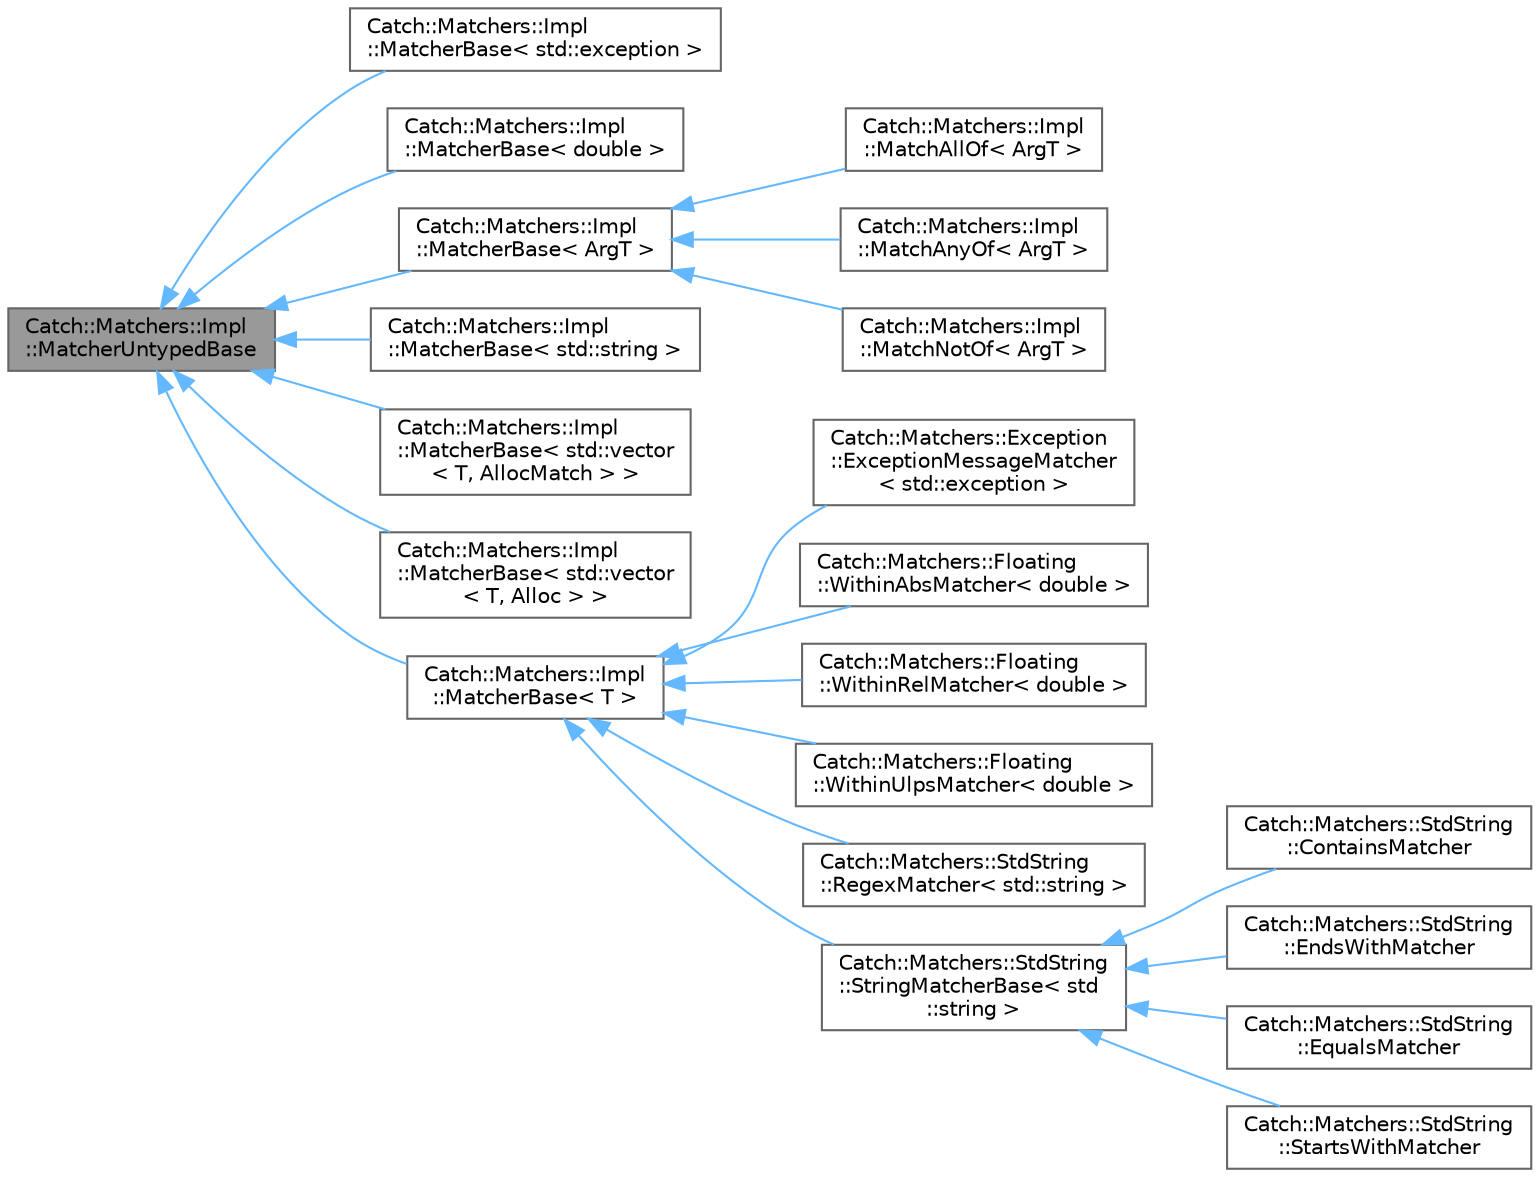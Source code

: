 digraph "Catch::Matchers::Impl::MatcherUntypedBase"
{
 // LATEX_PDF_SIZE
  bgcolor="transparent";
  edge [fontname=Helvetica,fontsize=10,labelfontname=Helvetica,labelfontsize=10];
  node [fontname=Helvetica,fontsize=10,shape=box,height=0.2,width=0.4];
  rankdir="LR";
  Node1 [id="Node000001",label="Catch::Matchers::Impl\l::MatcherUntypedBase",height=0.2,width=0.4,color="gray40", fillcolor="grey60", style="filled", fontcolor="black",tooltip=" "];
  Node1 -> Node2 [id="edge41_Node000001_Node000002",dir="back",color="steelblue1",style="solid",tooltip=" "];
  Node2 [id="Node000002",label="Catch::Matchers::Impl\l::MatcherBase\< std::exception \>",height=0.2,width=0.4,color="gray40", fillcolor="white", style="filled",URL="$struct_catch_1_1_matchers_1_1_impl_1_1_matcher_base.html",tooltip=" "];
  Node1 -> Node3 [id="edge42_Node000001_Node000003",dir="back",color="steelblue1",style="solid",tooltip=" "];
  Node3 [id="Node000003",label="Catch::Matchers::Impl\l::MatcherBase\< double \>",height=0.2,width=0.4,color="gray40", fillcolor="white", style="filled",URL="$struct_catch_1_1_matchers_1_1_impl_1_1_matcher_base.html",tooltip=" "];
  Node1 -> Node4 [id="edge43_Node000001_Node000004",dir="back",color="steelblue1",style="solid",tooltip=" "];
  Node4 [id="Node000004",label="Catch::Matchers::Impl\l::MatcherBase\< ArgT \>",height=0.2,width=0.4,color="gray40", fillcolor="white", style="filled",URL="$struct_catch_1_1_matchers_1_1_impl_1_1_matcher_base.html",tooltip=" "];
  Node4 -> Node5 [id="edge44_Node000004_Node000005",dir="back",color="steelblue1",style="solid",tooltip=" "];
  Node5 [id="Node000005",label="Catch::Matchers::Impl\l::MatchAllOf\< ArgT \>",height=0.2,width=0.4,color="gray40", fillcolor="white", style="filled",URL="$struct_catch_1_1_matchers_1_1_impl_1_1_match_all_of.html",tooltip=" "];
  Node4 -> Node6 [id="edge45_Node000004_Node000006",dir="back",color="steelblue1",style="solid",tooltip=" "];
  Node6 [id="Node000006",label="Catch::Matchers::Impl\l::MatchAnyOf\< ArgT \>",height=0.2,width=0.4,color="gray40", fillcolor="white", style="filled",URL="$struct_catch_1_1_matchers_1_1_impl_1_1_match_any_of.html",tooltip=" "];
  Node4 -> Node7 [id="edge46_Node000004_Node000007",dir="back",color="steelblue1",style="solid",tooltip=" "];
  Node7 [id="Node000007",label="Catch::Matchers::Impl\l::MatchNotOf\< ArgT \>",height=0.2,width=0.4,color="gray40", fillcolor="white", style="filled",URL="$struct_catch_1_1_matchers_1_1_impl_1_1_match_not_of.html",tooltip=" "];
  Node1 -> Node8 [id="edge47_Node000001_Node000008",dir="back",color="steelblue1",style="solid",tooltip=" "];
  Node8 [id="Node000008",label="Catch::Matchers::Impl\l::MatcherBase\< std::string \>",height=0.2,width=0.4,color="gray40", fillcolor="white", style="filled",URL="$struct_catch_1_1_matchers_1_1_impl_1_1_matcher_base.html",tooltip=" "];
  Node1 -> Node9 [id="edge48_Node000001_Node000009",dir="back",color="steelblue1",style="solid",tooltip=" "];
  Node9 [id="Node000009",label="Catch::Matchers::Impl\l::MatcherBase\< std::vector\l\< T, AllocMatch \> \>",height=0.2,width=0.4,color="gray40", fillcolor="white", style="filled",URL="$struct_catch_1_1_matchers_1_1_impl_1_1_matcher_base.html",tooltip=" "];
  Node1 -> Node10 [id="edge49_Node000001_Node000010",dir="back",color="steelblue1",style="solid",tooltip=" "];
  Node10 [id="Node000010",label="Catch::Matchers::Impl\l::MatcherBase\< std::vector\l\< T, Alloc \> \>",height=0.2,width=0.4,color="gray40", fillcolor="white", style="filled",URL="$struct_catch_1_1_matchers_1_1_impl_1_1_matcher_base.html",tooltip=" "];
  Node1 -> Node11 [id="edge50_Node000001_Node000011",dir="back",color="steelblue1",style="solid",tooltip=" "];
  Node11 [id="Node000011",label="Catch::Matchers::Impl\l::MatcherBase\< T \>",height=0.2,width=0.4,color="gray40", fillcolor="white", style="filled",URL="$struct_catch_1_1_matchers_1_1_impl_1_1_matcher_base.html",tooltip=" "];
  Node11 -> Node12 [id="edge51_Node000011_Node000012",dir="back",color="steelblue1",style="solid",tooltip=" "];
  Node12 [id="Node000012",label="Catch::Matchers::Exception\l::ExceptionMessageMatcher\l\< std::exception \>",height=0.2,width=0.4,color="gray40", fillcolor="white", style="filled",URL="$class_catch_1_1_matchers_1_1_exception_1_1_exception_message_matcher.html",tooltip=" "];
  Node11 -> Node13 [id="edge52_Node000011_Node000013",dir="back",color="steelblue1",style="solid",tooltip=" "];
  Node13 [id="Node000013",label="Catch::Matchers::Floating\l::WithinAbsMatcher\< double \>",height=0.2,width=0.4,color="gray40", fillcolor="white", style="filled",URL="$struct_catch_1_1_matchers_1_1_floating_1_1_within_abs_matcher.html",tooltip=" "];
  Node11 -> Node14 [id="edge53_Node000011_Node000014",dir="back",color="steelblue1",style="solid",tooltip=" "];
  Node14 [id="Node000014",label="Catch::Matchers::Floating\l::WithinRelMatcher\< double \>",height=0.2,width=0.4,color="gray40", fillcolor="white", style="filled",URL="$struct_catch_1_1_matchers_1_1_floating_1_1_within_rel_matcher.html",tooltip=" "];
  Node11 -> Node15 [id="edge54_Node000011_Node000015",dir="back",color="steelblue1",style="solid",tooltip=" "];
  Node15 [id="Node000015",label="Catch::Matchers::Floating\l::WithinUlpsMatcher\< double \>",height=0.2,width=0.4,color="gray40", fillcolor="white", style="filled",URL="$struct_catch_1_1_matchers_1_1_floating_1_1_within_ulps_matcher.html",tooltip=" "];
  Node11 -> Node16 [id="edge55_Node000011_Node000016",dir="back",color="steelblue1",style="solid",tooltip=" "];
  Node16 [id="Node000016",label="Catch::Matchers::StdString\l::RegexMatcher\< std::string \>",height=0.2,width=0.4,color="gray40", fillcolor="white", style="filled",URL="$struct_catch_1_1_matchers_1_1_std_string_1_1_regex_matcher.html",tooltip=" "];
  Node11 -> Node17 [id="edge56_Node000011_Node000017",dir="back",color="steelblue1",style="solid",tooltip=" "];
  Node17 [id="Node000017",label="Catch::Matchers::StdString\l::StringMatcherBase\< std\l::string \>",height=0.2,width=0.4,color="gray40", fillcolor="white", style="filled",URL="$struct_catch_1_1_matchers_1_1_std_string_1_1_string_matcher_base.html",tooltip=" "];
  Node17 -> Node18 [id="edge57_Node000017_Node000018",dir="back",color="steelblue1",style="solid",tooltip=" "];
  Node18 [id="Node000018",label="Catch::Matchers::StdString\l::ContainsMatcher",height=0.2,width=0.4,color="gray40", fillcolor="white", style="filled",URL="$struct_catch_1_1_matchers_1_1_std_string_1_1_contains_matcher.html",tooltip=" "];
  Node17 -> Node19 [id="edge58_Node000017_Node000019",dir="back",color="steelblue1",style="solid",tooltip=" "];
  Node19 [id="Node000019",label="Catch::Matchers::StdString\l::EndsWithMatcher",height=0.2,width=0.4,color="gray40", fillcolor="white", style="filled",URL="$struct_catch_1_1_matchers_1_1_std_string_1_1_ends_with_matcher.html",tooltip=" "];
  Node17 -> Node20 [id="edge59_Node000017_Node000020",dir="back",color="steelblue1",style="solid",tooltip=" "];
  Node20 [id="Node000020",label="Catch::Matchers::StdString\l::EqualsMatcher",height=0.2,width=0.4,color="gray40", fillcolor="white", style="filled",URL="$struct_catch_1_1_matchers_1_1_std_string_1_1_equals_matcher.html",tooltip=" "];
  Node17 -> Node21 [id="edge60_Node000017_Node000021",dir="back",color="steelblue1",style="solid",tooltip=" "];
  Node21 [id="Node000021",label="Catch::Matchers::StdString\l::StartsWithMatcher",height=0.2,width=0.4,color="gray40", fillcolor="white", style="filled",URL="$struct_catch_1_1_matchers_1_1_std_string_1_1_starts_with_matcher.html",tooltip=" "];
}
